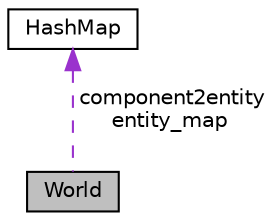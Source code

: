 digraph "World"
{
 // LATEX_PDF_SIZE
  edge [fontname="Helvetica",fontsize="10",labelfontname="Helvetica",labelfontsize="10"];
  node [fontname="Helvetica",fontsize="10",shape=record];
  Node1 [label="World",height=0.2,width=0.4,color="black", fillcolor="grey75", style="filled", fontcolor="black",tooltip="The world structure used to store the different parts of the ECS."];
  Node2 -> Node1 [dir="back",color="darkorchid3",fontsize="10",style="dashed",label=" component2entity\nentity_map" ,fontname="Helvetica"];
  Node2 [label="HashMap",height=0.2,width=0.4,color="black", fillcolor="white", style="filled",URL="$structHashMap.html",tooltip="A hash map."];
}
